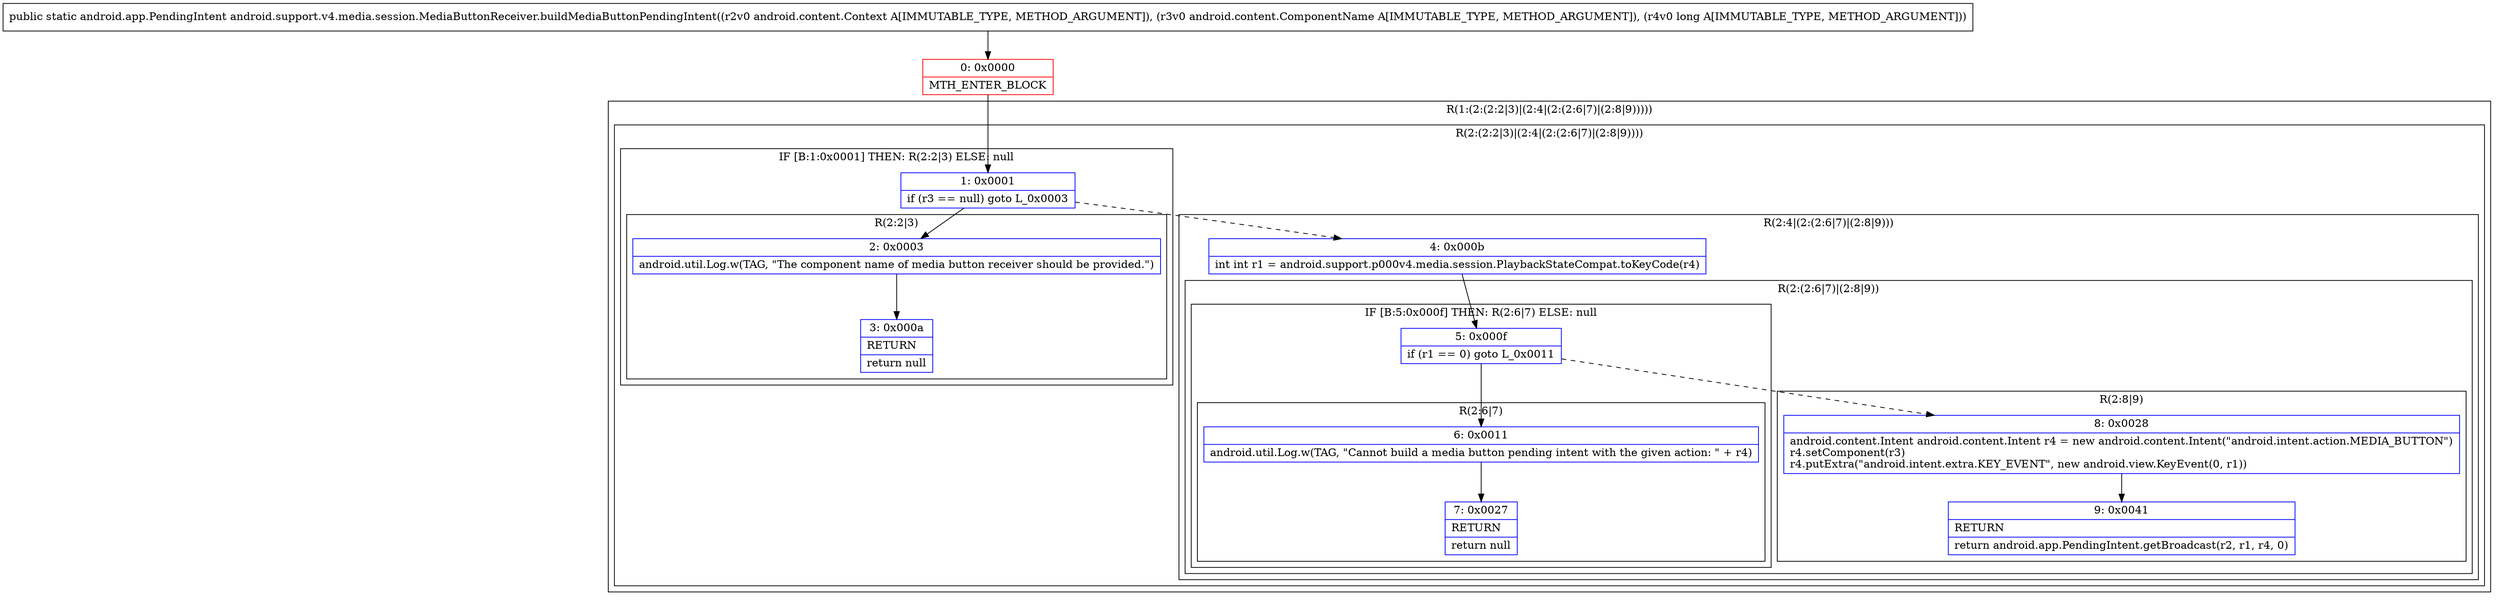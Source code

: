 digraph "CFG forandroid.support.v4.media.session.MediaButtonReceiver.buildMediaButtonPendingIntent(Landroid\/content\/Context;Landroid\/content\/ComponentName;J)Landroid\/app\/PendingIntent;" {
subgraph cluster_Region_958406647 {
label = "R(1:(2:(2:2|3)|(2:4|(2:(2:6|7)|(2:8|9)))))";
node [shape=record,color=blue];
subgraph cluster_Region_1329979698 {
label = "R(2:(2:2|3)|(2:4|(2:(2:6|7)|(2:8|9))))";
node [shape=record,color=blue];
subgraph cluster_IfRegion_682175215 {
label = "IF [B:1:0x0001] THEN: R(2:2|3) ELSE: null";
node [shape=record,color=blue];
Node_1 [shape=record,label="{1\:\ 0x0001|if (r3 == null) goto L_0x0003\l}"];
subgraph cluster_Region_2124001827 {
label = "R(2:2|3)";
node [shape=record,color=blue];
Node_2 [shape=record,label="{2\:\ 0x0003|android.util.Log.w(TAG, \"The component name of media button receiver should be provided.\")\l}"];
Node_3 [shape=record,label="{3\:\ 0x000a|RETURN\l|return null\l}"];
}
}
subgraph cluster_Region_2093292747 {
label = "R(2:4|(2:(2:6|7)|(2:8|9)))";
node [shape=record,color=blue];
Node_4 [shape=record,label="{4\:\ 0x000b|int int r1 = android.support.p000v4.media.session.PlaybackStateCompat.toKeyCode(r4)\l}"];
subgraph cluster_Region_1207944608 {
label = "R(2:(2:6|7)|(2:8|9))";
node [shape=record,color=blue];
subgraph cluster_IfRegion_2118087406 {
label = "IF [B:5:0x000f] THEN: R(2:6|7) ELSE: null";
node [shape=record,color=blue];
Node_5 [shape=record,label="{5\:\ 0x000f|if (r1 == 0) goto L_0x0011\l}"];
subgraph cluster_Region_659808284 {
label = "R(2:6|7)";
node [shape=record,color=blue];
Node_6 [shape=record,label="{6\:\ 0x0011|android.util.Log.w(TAG, \"Cannot build a media button pending intent with the given action: \" + r4)\l}"];
Node_7 [shape=record,label="{7\:\ 0x0027|RETURN\l|return null\l}"];
}
}
subgraph cluster_Region_1674452683 {
label = "R(2:8|9)";
node [shape=record,color=blue];
Node_8 [shape=record,label="{8\:\ 0x0028|android.content.Intent android.content.Intent r4 = new android.content.Intent(\"android.intent.action.MEDIA_BUTTON\")\lr4.setComponent(r3)\lr4.putExtra(\"android.intent.extra.KEY_EVENT\", new android.view.KeyEvent(0, r1))\l}"];
Node_9 [shape=record,label="{9\:\ 0x0041|RETURN\l|return android.app.PendingIntent.getBroadcast(r2, r1, r4, 0)\l}"];
}
}
}
}
}
Node_0 [shape=record,color=red,label="{0\:\ 0x0000|MTH_ENTER_BLOCK\l}"];
MethodNode[shape=record,label="{public static android.app.PendingIntent android.support.v4.media.session.MediaButtonReceiver.buildMediaButtonPendingIntent((r2v0 android.content.Context A[IMMUTABLE_TYPE, METHOD_ARGUMENT]), (r3v0 android.content.ComponentName A[IMMUTABLE_TYPE, METHOD_ARGUMENT]), (r4v0 long A[IMMUTABLE_TYPE, METHOD_ARGUMENT])) }"];
MethodNode -> Node_0;
Node_1 -> Node_2;
Node_1 -> Node_4[style=dashed];
Node_2 -> Node_3;
Node_4 -> Node_5;
Node_5 -> Node_6;
Node_5 -> Node_8[style=dashed];
Node_6 -> Node_7;
Node_8 -> Node_9;
Node_0 -> Node_1;
}

